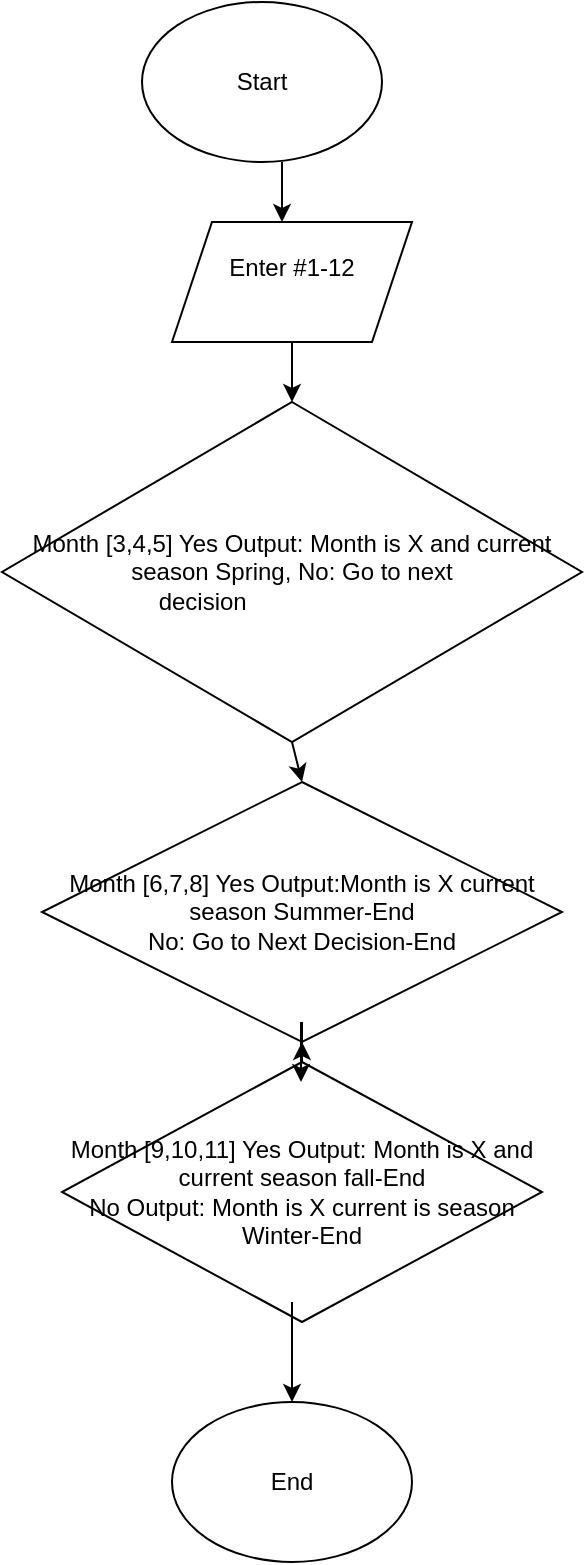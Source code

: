 <mxfile version="26.0.14">
  <diagram name="Page-1" id="q5F20lJ9FUb1TUrAZzrM">
    <mxGraphModel grid="1" page="1" gridSize="10" guides="1" tooltips="1" connect="1" arrows="1" fold="1" pageScale="1" pageWidth="850" pageHeight="1100" math="0" shadow="0">
      <root>
        <mxCell id="0" />
        <mxCell id="1" parent="0" />
        <mxCell id="ygBBu5UikVqFtQNAqogO-1" value="Start" style="ellipse;whiteSpace=wrap;html=1;" vertex="1" parent="1">
          <mxGeometry x="350" y="50" width="120" height="80" as="geometry" />
        </mxCell>
        <mxCell id="ygBBu5UikVqFtQNAqogO-2" value="&lt;div&gt;Enter #1-12&lt;/div&gt;&lt;div&gt;&lt;br&gt;&lt;/div&gt;" style="shape=parallelogram;perimeter=parallelogramPerimeter;whiteSpace=wrap;html=1;fixedSize=1;" vertex="1" parent="1">
          <mxGeometry x="365" y="160" width="120" height="60" as="geometry" />
        </mxCell>
        <mxCell id="ygBBu5UikVqFtQNAqogO-3" value="&lt;div&gt;Month [3,4,5] Yes Output: Month is X and current season Spring, No: Go to next decision&lt;span style=&quot;white-space: pre;&quot;&gt;&#x9;&lt;/span&gt;&lt;span style=&quot;white-space: pre;&quot;&gt;&#x9;&lt;/span&gt;&lt;span style=&quot;white-space: pre;&quot;&gt;&#x9;&lt;/span&gt;&lt;span style=&quot;white-space: pre;&quot;&gt;&#x9;&lt;/span&gt;&lt;/div&gt;" style="rhombus;whiteSpace=wrap;html=1;" vertex="1" parent="1">
          <mxGeometry x="280" y="250" width="290" height="170" as="geometry" />
        </mxCell>
        <mxCell id="ygBBu5UikVqFtQNAqogO-4" value="&lt;div&gt;Month [6,7,8] Yes Output:Month is X current season Summer-End&lt;/div&gt;&lt;div&gt;No: Go to Next Decision-End&lt;/div&gt;" style="rhombus;whiteSpace=wrap;html=1;" vertex="1" parent="1">
          <mxGeometry x="300" y="440" width="260" height="130" as="geometry" />
        </mxCell>
        <mxCell id="ygBBu5UikVqFtQNAqogO-15" value="" style="edgeStyle=orthogonalEdgeStyle;rounded=0;orthogonalLoop=1;jettySize=auto;html=1;" edge="1" parent="1" source="ygBBu5UikVqFtQNAqogO-5" target="ygBBu5UikVqFtQNAqogO-4">
          <mxGeometry relative="1" as="geometry" />
        </mxCell>
        <mxCell id="ygBBu5UikVqFtQNAqogO-5" value="&lt;div&gt;Month [9,10,11] Yes Output: Month is X and current season fall-End&lt;/div&gt;&lt;div&gt;No Output: Month is X current is season Winter-End&lt;/div&gt;" style="rhombus;whiteSpace=wrap;html=1;" vertex="1" parent="1">
          <mxGeometry x="310" y="580" width="240" height="130" as="geometry" />
        </mxCell>
        <mxCell id="ygBBu5UikVqFtQNAqogO-6" value="End" style="ellipse;whiteSpace=wrap;html=1;" vertex="1" parent="1">
          <mxGeometry x="365" y="750" width="120" height="80" as="geometry" />
        </mxCell>
        <mxCell id="ygBBu5UikVqFtQNAqogO-9" value="" style="endArrow=classic;html=1;rounded=0;exitX=0.5;exitY=1;exitDx=0;exitDy=0;" edge="1" parent="1" source="ygBBu5UikVqFtQNAqogO-2" target="ygBBu5UikVqFtQNAqogO-3">
          <mxGeometry width="50" height="50" relative="1" as="geometry">
            <mxPoint x="409.5" y="220" as="sourcePoint" />
            <mxPoint x="409.5" y="270" as="targetPoint" />
          </mxGeometry>
        </mxCell>
        <mxCell id="ygBBu5UikVqFtQNAqogO-11" value="" style="endArrow=classic;html=1;rounded=0;" edge="1" parent="1">
          <mxGeometry width="50" height="50" relative="1" as="geometry">
            <mxPoint x="429.5" y="560" as="sourcePoint" />
            <mxPoint x="429.5" y="590" as="targetPoint" />
          </mxGeometry>
        </mxCell>
        <mxCell id="ygBBu5UikVqFtQNAqogO-12" value="" style="endArrow=classic;html=1;rounded=0;" edge="1" parent="1">
          <mxGeometry width="50" height="50" relative="1" as="geometry">
            <mxPoint x="425" y="700" as="sourcePoint" />
            <mxPoint x="425" y="750" as="targetPoint" />
          </mxGeometry>
        </mxCell>
        <mxCell id="ygBBu5UikVqFtQNAqogO-16" value="" style="endArrow=classic;html=1;rounded=0;entryX=0.5;entryY=0;entryDx=0;entryDy=0;" edge="1" parent="1" target="ygBBu5UikVqFtQNAqogO-4">
          <mxGeometry width="50" height="50" relative="1" as="geometry">
            <mxPoint x="425" y="420" as="sourcePoint" />
            <mxPoint x="445" y="430" as="targetPoint" />
          </mxGeometry>
        </mxCell>
        <mxCell id="ygBBu5UikVqFtQNAqogO-19" value="" style="endArrow=classic;html=1;rounded=0;" edge="1" parent="1">
          <mxGeometry width="50" height="50" relative="1" as="geometry">
            <mxPoint x="420" y="130" as="sourcePoint" />
            <mxPoint x="420" y="160" as="targetPoint" />
          </mxGeometry>
        </mxCell>
      </root>
    </mxGraphModel>
  </diagram>
</mxfile>
